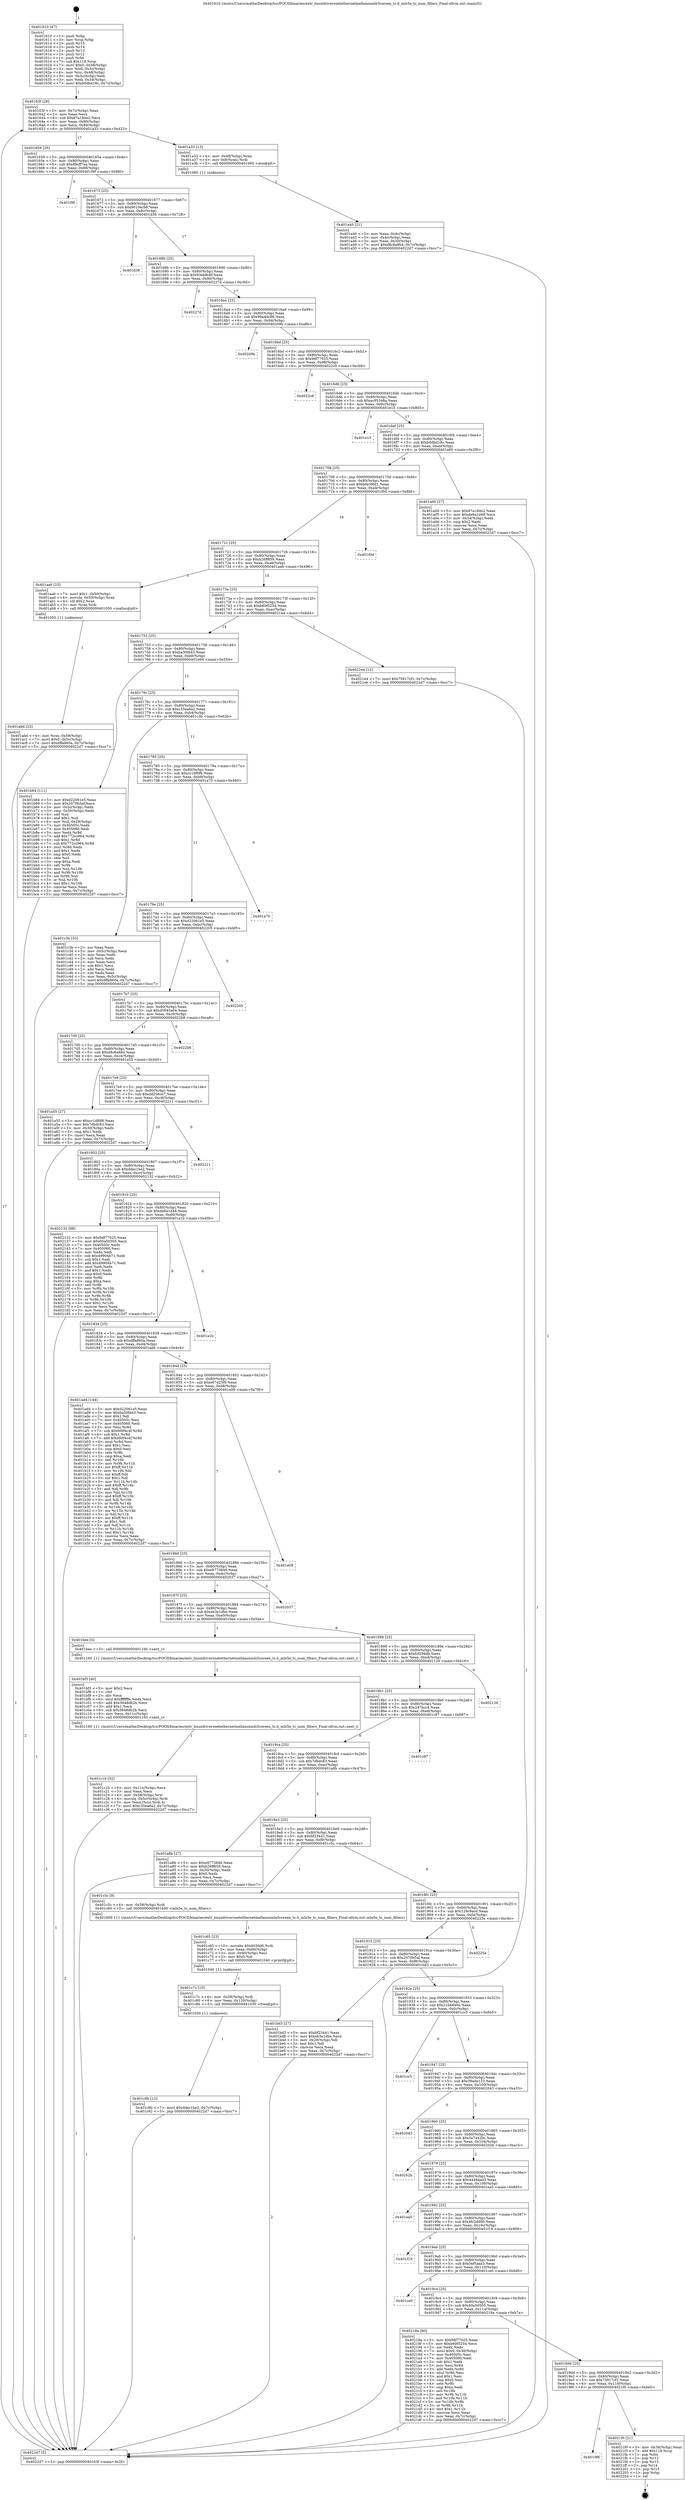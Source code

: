 digraph "0x401610" {
  label = "0x401610 (/mnt/c/Users/mathe/Desktop/tcc/POCII/binaries/extr_linuxdriversnetethernetmellanoxmlx5coreen_tc.h_mlx5e_tc_num_filters_Final-ollvm.out::main(0))"
  labelloc = "t"
  node[shape=record]

  Entry [label="",width=0.3,height=0.3,shape=circle,fillcolor=black,style=filled]
  "0x40163f" [label="{
     0x40163f [26]\l
     | [instrs]\l
     &nbsp;&nbsp;0x40163f \<+3\>: mov -0x7c(%rbp),%eax\l
     &nbsp;&nbsp;0x401642 \<+2\>: mov %eax,%ecx\l
     &nbsp;&nbsp;0x401644 \<+6\>: sub $0x87a184e2,%ecx\l
     &nbsp;&nbsp;0x40164a \<+3\>: mov %eax,-0x80(%rbp)\l
     &nbsp;&nbsp;0x40164d \<+6\>: mov %ecx,-0x84(%rbp)\l
     &nbsp;&nbsp;0x401653 \<+6\>: je 0000000000401a33 \<main+0x423\>\l
  }"]
  "0x401a33" [label="{
     0x401a33 [13]\l
     | [instrs]\l
     &nbsp;&nbsp;0x401a33 \<+4\>: mov -0x48(%rbp),%rax\l
     &nbsp;&nbsp;0x401a37 \<+4\>: mov 0x8(%rax),%rdi\l
     &nbsp;&nbsp;0x401a3b \<+5\>: call 0000000000401060 \<atoi@plt\>\l
     | [calls]\l
     &nbsp;&nbsp;0x401060 \{1\} (unknown)\l
  }"]
  "0x401659" [label="{
     0x401659 [25]\l
     | [instrs]\l
     &nbsp;&nbsp;0x401659 \<+5\>: jmp 000000000040165e \<main+0x4e\>\l
     &nbsp;&nbsp;0x40165e \<+3\>: mov -0x80(%rbp),%eax\l
     &nbsp;&nbsp;0x401661 \<+5\>: sub $0x89cff7ea,%eax\l
     &nbsp;&nbsp;0x401666 \<+6\>: mov %eax,-0x88(%rbp)\l
     &nbsp;&nbsp;0x40166c \<+6\>: je 0000000000401f9f \<main+0x98f\>\l
  }"]
  Exit [label="",width=0.3,height=0.3,shape=circle,fillcolor=black,style=filled,peripheries=2]
  "0x401f9f" [label="{
     0x401f9f\l
  }", style=dashed]
  "0x401672" [label="{
     0x401672 [25]\l
     | [instrs]\l
     &nbsp;&nbsp;0x401672 \<+5\>: jmp 0000000000401677 \<main+0x67\>\l
     &nbsp;&nbsp;0x401677 \<+3\>: mov -0x80(%rbp),%eax\l
     &nbsp;&nbsp;0x40167a \<+5\>: sub $0x9010ecb8,%eax\l
     &nbsp;&nbsp;0x40167f \<+6\>: mov %eax,-0x8c(%rbp)\l
     &nbsp;&nbsp;0x401685 \<+6\>: je 0000000000401d38 \<main+0x728\>\l
  }"]
  "0x4019f6" [label="{
     0x4019f6\l
  }", style=dashed]
  "0x401d38" [label="{
     0x401d38\l
  }", style=dashed]
  "0x40168b" [label="{
     0x40168b [25]\l
     | [instrs]\l
     &nbsp;&nbsp;0x40168b \<+5\>: jmp 0000000000401690 \<main+0x80\>\l
     &nbsp;&nbsp;0x401690 \<+3\>: mov -0x80(%rbp),%eax\l
     &nbsp;&nbsp;0x401693 \<+5\>: sub $0x93eb9c8f,%eax\l
     &nbsp;&nbsp;0x401698 \<+6\>: mov %eax,-0x90(%rbp)\l
     &nbsp;&nbsp;0x40169e \<+6\>: je 000000000040227d \<main+0xc6d\>\l
  }"]
  "0x4021f0" [label="{
     0x4021f0 [21]\l
     | [instrs]\l
     &nbsp;&nbsp;0x4021f0 \<+3\>: mov -0x38(%rbp),%eax\l
     &nbsp;&nbsp;0x4021f3 \<+7\>: add $0x118,%rsp\l
     &nbsp;&nbsp;0x4021fa \<+1\>: pop %rbx\l
     &nbsp;&nbsp;0x4021fb \<+2\>: pop %r12\l
     &nbsp;&nbsp;0x4021fd \<+2\>: pop %r13\l
     &nbsp;&nbsp;0x4021ff \<+2\>: pop %r14\l
     &nbsp;&nbsp;0x402201 \<+2\>: pop %r15\l
     &nbsp;&nbsp;0x402203 \<+1\>: pop %rbp\l
     &nbsp;&nbsp;0x402204 \<+1\>: ret\l
  }"]
  "0x40227d" [label="{
     0x40227d\l
  }", style=dashed]
  "0x4016a4" [label="{
     0x4016a4 [25]\l
     | [instrs]\l
     &nbsp;&nbsp;0x4016a4 \<+5\>: jmp 00000000004016a9 \<main+0x99\>\l
     &nbsp;&nbsp;0x4016a9 \<+3\>: mov -0x80(%rbp),%eax\l
     &nbsp;&nbsp;0x4016ac \<+5\>: sub $0x99a4dc98,%eax\l
     &nbsp;&nbsp;0x4016b1 \<+6\>: mov %eax,-0x94(%rbp)\l
     &nbsp;&nbsp;0x4016b7 \<+6\>: je 000000000040209b \<main+0xa8b\>\l
  }"]
  "0x4019dd" [label="{
     0x4019dd [25]\l
     | [instrs]\l
     &nbsp;&nbsp;0x4019dd \<+5\>: jmp 00000000004019e2 \<main+0x3d2\>\l
     &nbsp;&nbsp;0x4019e2 \<+3\>: mov -0x80(%rbp),%eax\l
     &nbsp;&nbsp;0x4019e5 \<+5\>: sub $0x75917cf1,%eax\l
     &nbsp;&nbsp;0x4019ea \<+6\>: mov %eax,-0x118(%rbp)\l
     &nbsp;&nbsp;0x4019f0 \<+6\>: je 00000000004021f0 \<main+0xbe0\>\l
  }"]
  "0x40209b" [label="{
     0x40209b\l
  }", style=dashed]
  "0x4016bd" [label="{
     0x4016bd [25]\l
     | [instrs]\l
     &nbsp;&nbsp;0x4016bd \<+5\>: jmp 00000000004016c2 \<main+0xb2\>\l
     &nbsp;&nbsp;0x4016c2 \<+3\>: mov -0x80(%rbp),%eax\l
     &nbsp;&nbsp;0x4016c5 \<+5\>: sub $0x9df77025,%eax\l
     &nbsp;&nbsp;0x4016ca \<+6\>: mov %eax,-0x98(%rbp)\l
     &nbsp;&nbsp;0x4016d0 \<+6\>: je 00000000004022c9 \<main+0xcb9\>\l
  }"]
  "0x40218a" [label="{
     0x40218a [90]\l
     | [instrs]\l
     &nbsp;&nbsp;0x40218a \<+5\>: mov $0x9df77025,%eax\l
     &nbsp;&nbsp;0x40218f \<+5\>: mov $0xb60f5254,%ecx\l
     &nbsp;&nbsp;0x402194 \<+2\>: xor %edx,%edx\l
     &nbsp;&nbsp;0x402196 \<+7\>: movl $0x0,-0x38(%rbp)\l
     &nbsp;&nbsp;0x40219d \<+7\>: mov 0x40505c,%esi\l
     &nbsp;&nbsp;0x4021a4 \<+7\>: mov 0x405060,%edi\l
     &nbsp;&nbsp;0x4021ab \<+3\>: sub $0x1,%edx\l
     &nbsp;&nbsp;0x4021ae \<+3\>: mov %esi,%r8d\l
     &nbsp;&nbsp;0x4021b1 \<+3\>: add %edx,%r8d\l
     &nbsp;&nbsp;0x4021b4 \<+4\>: imul %r8d,%esi\l
     &nbsp;&nbsp;0x4021b8 \<+3\>: and $0x1,%esi\l
     &nbsp;&nbsp;0x4021bb \<+3\>: cmp $0x0,%esi\l
     &nbsp;&nbsp;0x4021be \<+4\>: sete %r9b\l
     &nbsp;&nbsp;0x4021c2 \<+3\>: cmp $0xa,%edi\l
     &nbsp;&nbsp;0x4021c5 \<+4\>: setl %r10b\l
     &nbsp;&nbsp;0x4021c9 \<+3\>: mov %r9b,%r11b\l
     &nbsp;&nbsp;0x4021cc \<+3\>: and %r10b,%r11b\l
     &nbsp;&nbsp;0x4021cf \<+3\>: xor %r10b,%r9b\l
     &nbsp;&nbsp;0x4021d2 \<+3\>: or %r9b,%r11b\l
     &nbsp;&nbsp;0x4021d5 \<+4\>: test $0x1,%r11b\l
     &nbsp;&nbsp;0x4021d9 \<+3\>: cmovne %ecx,%eax\l
     &nbsp;&nbsp;0x4021dc \<+3\>: mov %eax,-0x7c(%rbp)\l
     &nbsp;&nbsp;0x4021df \<+5\>: jmp 00000000004022d7 \<main+0xcc7\>\l
  }"]
  "0x4022c9" [label="{
     0x4022c9\l
  }", style=dashed]
  "0x4016d6" [label="{
     0x4016d6 [25]\l
     | [instrs]\l
     &nbsp;&nbsp;0x4016d6 \<+5\>: jmp 00000000004016db \<main+0xcb\>\l
     &nbsp;&nbsp;0x4016db \<+3\>: mov -0x80(%rbp),%eax\l
     &nbsp;&nbsp;0x4016de \<+5\>: sub $0xac95346a,%eax\l
     &nbsp;&nbsp;0x4016e3 \<+6\>: mov %eax,-0x9c(%rbp)\l
     &nbsp;&nbsp;0x4016e9 \<+6\>: je 0000000000401e15 \<main+0x805\>\l
  }"]
  "0x4019c4" [label="{
     0x4019c4 [25]\l
     | [instrs]\l
     &nbsp;&nbsp;0x4019c4 \<+5\>: jmp 00000000004019c9 \<main+0x3b9\>\l
     &nbsp;&nbsp;0x4019c9 \<+3\>: mov -0x80(%rbp),%eax\l
     &nbsp;&nbsp;0x4019cc \<+5\>: sub $0x60a50505,%eax\l
     &nbsp;&nbsp;0x4019d1 \<+6\>: mov %eax,-0x114(%rbp)\l
     &nbsp;&nbsp;0x4019d7 \<+6\>: je 000000000040218a \<main+0xb7a\>\l
  }"]
  "0x401e15" [label="{
     0x401e15\l
  }", style=dashed]
  "0x4016ef" [label="{
     0x4016ef [25]\l
     | [instrs]\l
     &nbsp;&nbsp;0x4016ef \<+5\>: jmp 00000000004016f4 \<main+0xe4\>\l
     &nbsp;&nbsp;0x4016f4 \<+3\>: mov -0x80(%rbp),%eax\l
     &nbsp;&nbsp;0x4016f7 \<+5\>: sub $0xb0dbd18c,%eax\l
     &nbsp;&nbsp;0x4016fc \<+6\>: mov %eax,-0xa0(%rbp)\l
     &nbsp;&nbsp;0x401702 \<+6\>: je 0000000000401a00 \<main+0x3f0\>\l
  }"]
  "0x401ce0" [label="{
     0x401ce0\l
  }", style=dashed]
  "0x401a00" [label="{
     0x401a00 [27]\l
     | [instrs]\l
     &nbsp;&nbsp;0x401a00 \<+5\>: mov $0x87a184e2,%eax\l
     &nbsp;&nbsp;0x401a05 \<+5\>: mov $0xde6a1d48,%ecx\l
     &nbsp;&nbsp;0x401a0a \<+3\>: mov -0x34(%rbp),%edx\l
     &nbsp;&nbsp;0x401a0d \<+3\>: cmp $0x2,%edx\l
     &nbsp;&nbsp;0x401a10 \<+3\>: cmovne %ecx,%eax\l
     &nbsp;&nbsp;0x401a13 \<+3\>: mov %eax,-0x7c(%rbp)\l
     &nbsp;&nbsp;0x401a16 \<+5\>: jmp 00000000004022d7 \<main+0xcc7\>\l
  }"]
  "0x401708" [label="{
     0x401708 [25]\l
     | [instrs]\l
     &nbsp;&nbsp;0x401708 \<+5\>: jmp 000000000040170d \<main+0xfd\>\l
     &nbsp;&nbsp;0x40170d \<+3\>: mov -0x80(%rbp),%eax\l
     &nbsp;&nbsp;0x401710 \<+5\>: sub $0xb0e39fd1,%eax\l
     &nbsp;&nbsp;0x401715 \<+6\>: mov %eax,-0xa4(%rbp)\l
     &nbsp;&nbsp;0x40171b \<+6\>: je 0000000000401f0d \<main+0x8fd\>\l
  }"]
  "0x4022d7" [label="{
     0x4022d7 [5]\l
     | [instrs]\l
     &nbsp;&nbsp;0x4022d7 \<+5\>: jmp 000000000040163f \<main+0x2f\>\l
  }"]
  "0x401610" [label="{
     0x401610 [47]\l
     | [instrs]\l
     &nbsp;&nbsp;0x401610 \<+1\>: push %rbp\l
     &nbsp;&nbsp;0x401611 \<+3\>: mov %rsp,%rbp\l
     &nbsp;&nbsp;0x401614 \<+2\>: push %r15\l
     &nbsp;&nbsp;0x401616 \<+2\>: push %r14\l
     &nbsp;&nbsp;0x401618 \<+2\>: push %r13\l
     &nbsp;&nbsp;0x40161a \<+2\>: push %r12\l
     &nbsp;&nbsp;0x40161c \<+1\>: push %rbx\l
     &nbsp;&nbsp;0x40161d \<+7\>: sub $0x118,%rsp\l
     &nbsp;&nbsp;0x401624 \<+7\>: movl $0x0,-0x38(%rbp)\l
     &nbsp;&nbsp;0x40162b \<+3\>: mov %edi,-0x3c(%rbp)\l
     &nbsp;&nbsp;0x40162e \<+4\>: mov %rsi,-0x48(%rbp)\l
     &nbsp;&nbsp;0x401632 \<+3\>: mov -0x3c(%rbp),%edi\l
     &nbsp;&nbsp;0x401635 \<+3\>: mov %edi,-0x34(%rbp)\l
     &nbsp;&nbsp;0x401638 \<+7\>: movl $0xb0dbd18c,-0x7c(%rbp)\l
  }"]
  "0x401a40" [label="{
     0x401a40 [21]\l
     | [instrs]\l
     &nbsp;&nbsp;0x401a40 \<+3\>: mov %eax,-0x4c(%rbp)\l
     &nbsp;&nbsp;0x401a43 \<+3\>: mov -0x4c(%rbp),%eax\l
     &nbsp;&nbsp;0x401a46 \<+3\>: mov %eax,-0x30(%rbp)\l
     &nbsp;&nbsp;0x401a49 \<+7\>: movl $0xd8c6e8b4,-0x7c(%rbp)\l
     &nbsp;&nbsp;0x401a50 \<+5\>: jmp 00000000004022d7 \<main+0xcc7\>\l
  }"]
  "0x4019ab" [label="{
     0x4019ab [25]\l
     | [instrs]\l
     &nbsp;&nbsp;0x4019ab \<+5\>: jmp 00000000004019b0 \<main+0x3a0\>\l
     &nbsp;&nbsp;0x4019b0 \<+3\>: mov -0x80(%rbp),%eax\l
     &nbsp;&nbsp;0x4019b3 \<+5\>: sub $0x5ef5aaa3,%eax\l
     &nbsp;&nbsp;0x4019b8 \<+6\>: mov %eax,-0x110(%rbp)\l
     &nbsp;&nbsp;0x4019be \<+6\>: je 0000000000401ce0 \<main+0x6d0\>\l
  }"]
  "0x401f0d" [label="{
     0x401f0d\l
  }", style=dashed]
  "0x401721" [label="{
     0x401721 [25]\l
     | [instrs]\l
     &nbsp;&nbsp;0x401721 \<+5\>: jmp 0000000000401726 \<main+0x116\>\l
     &nbsp;&nbsp;0x401726 \<+3\>: mov -0x80(%rbp),%eax\l
     &nbsp;&nbsp;0x401729 \<+5\>: sub $0xb26ff859,%eax\l
     &nbsp;&nbsp;0x40172e \<+6\>: mov %eax,-0xa8(%rbp)\l
     &nbsp;&nbsp;0x401734 \<+6\>: je 0000000000401aa6 \<main+0x496\>\l
  }"]
  "0x401f19" [label="{
     0x401f19\l
  }", style=dashed]
  "0x401aa6" [label="{
     0x401aa6 [23]\l
     | [instrs]\l
     &nbsp;&nbsp;0x401aa6 \<+7\>: movl $0x1,-0x50(%rbp)\l
     &nbsp;&nbsp;0x401aad \<+4\>: movslq -0x50(%rbp),%rax\l
     &nbsp;&nbsp;0x401ab1 \<+4\>: shl $0x2,%rax\l
     &nbsp;&nbsp;0x401ab5 \<+3\>: mov %rax,%rdi\l
     &nbsp;&nbsp;0x401ab8 \<+5\>: call 0000000000401050 \<malloc@plt\>\l
     | [calls]\l
     &nbsp;&nbsp;0x401050 \{1\} (unknown)\l
  }"]
  "0x40173a" [label="{
     0x40173a [25]\l
     | [instrs]\l
     &nbsp;&nbsp;0x40173a \<+5\>: jmp 000000000040173f \<main+0x12f\>\l
     &nbsp;&nbsp;0x40173f \<+3\>: mov -0x80(%rbp),%eax\l
     &nbsp;&nbsp;0x401742 \<+5\>: sub $0xb60f5254,%eax\l
     &nbsp;&nbsp;0x401747 \<+6\>: mov %eax,-0xac(%rbp)\l
     &nbsp;&nbsp;0x40174d \<+6\>: je 00000000004021e4 \<main+0xbd4\>\l
  }"]
  "0x401992" [label="{
     0x401992 [25]\l
     | [instrs]\l
     &nbsp;&nbsp;0x401992 \<+5\>: jmp 0000000000401997 \<main+0x387\>\l
     &nbsp;&nbsp;0x401997 \<+3\>: mov -0x80(%rbp),%eax\l
     &nbsp;&nbsp;0x40199a \<+5\>: sub $0x4fc2dd90,%eax\l
     &nbsp;&nbsp;0x40199f \<+6\>: mov %eax,-0x10c(%rbp)\l
     &nbsp;&nbsp;0x4019a5 \<+6\>: je 0000000000401f19 \<main+0x909\>\l
  }"]
  "0x4021e4" [label="{
     0x4021e4 [12]\l
     | [instrs]\l
     &nbsp;&nbsp;0x4021e4 \<+7\>: movl $0x75917cf1,-0x7c(%rbp)\l
     &nbsp;&nbsp;0x4021eb \<+5\>: jmp 00000000004022d7 \<main+0xcc7\>\l
  }"]
  "0x401753" [label="{
     0x401753 [25]\l
     | [instrs]\l
     &nbsp;&nbsp;0x401753 \<+5\>: jmp 0000000000401758 \<main+0x148\>\l
     &nbsp;&nbsp;0x401758 \<+3\>: mov -0x80(%rbp),%eax\l
     &nbsp;&nbsp;0x40175b \<+5\>: sub $0xba30fd43,%eax\l
     &nbsp;&nbsp;0x401760 \<+6\>: mov %eax,-0xb0(%rbp)\l
     &nbsp;&nbsp;0x401766 \<+6\>: je 0000000000401b64 \<main+0x554\>\l
  }"]
  "0x401ea5" [label="{
     0x401ea5\l
  }", style=dashed]
  "0x401b64" [label="{
     0x401b64 [111]\l
     | [instrs]\l
     &nbsp;&nbsp;0x401b64 \<+5\>: mov $0xd22061e5,%eax\l
     &nbsp;&nbsp;0x401b69 \<+5\>: mov $0x2070b5af,%ecx\l
     &nbsp;&nbsp;0x401b6e \<+3\>: mov -0x5c(%rbp),%edx\l
     &nbsp;&nbsp;0x401b71 \<+3\>: cmp -0x50(%rbp),%edx\l
     &nbsp;&nbsp;0x401b74 \<+4\>: setl %sil\l
     &nbsp;&nbsp;0x401b78 \<+4\>: and $0x1,%sil\l
     &nbsp;&nbsp;0x401b7c \<+4\>: mov %sil,-0x29(%rbp)\l
     &nbsp;&nbsp;0x401b80 \<+7\>: mov 0x40505c,%edx\l
     &nbsp;&nbsp;0x401b87 \<+7\>: mov 0x405060,%edi\l
     &nbsp;&nbsp;0x401b8e \<+3\>: mov %edx,%r8d\l
     &nbsp;&nbsp;0x401b91 \<+7\>: add $0x772cc964,%r8d\l
     &nbsp;&nbsp;0x401b98 \<+4\>: sub $0x1,%r8d\l
     &nbsp;&nbsp;0x401b9c \<+7\>: sub $0x772cc964,%r8d\l
     &nbsp;&nbsp;0x401ba3 \<+4\>: imul %r8d,%edx\l
     &nbsp;&nbsp;0x401ba7 \<+3\>: and $0x1,%edx\l
     &nbsp;&nbsp;0x401baa \<+3\>: cmp $0x0,%edx\l
     &nbsp;&nbsp;0x401bad \<+4\>: sete %sil\l
     &nbsp;&nbsp;0x401bb1 \<+3\>: cmp $0xa,%edi\l
     &nbsp;&nbsp;0x401bb4 \<+4\>: setl %r9b\l
     &nbsp;&nbsp;0x401bb8 \<+3\>: mov %sil,%r10b\l
     &nbsp;&nbsp;0x401bbb \<+3\>: and %r9b,%r10b\l
     &nbsp;&nbsp;0x401bbe \<+3\>: xor %r9b,%sil\l
     &nbsp;&nbsp;0x401bc1 \<+3\>: or %sil,%r10b\l
     &nbsp;&nbsp;0x401bc4 \<+4\>: test $0x1,%r10b\l
     &nbsp;&nbsp;0x401bc8 \<+3\>: cmovne %ecx,%eax\l
     &nbsp;&nbsp;0x401bcb \<+3\>: mov %eax,-0x7c(%rbp)\l
     &nbsp;&nbsp;0x401bce \<+5\>: jmp 00000000004022d7 \<main+0xcc7\>\l
  }"]
  "0x40176c" [label="{
     0x40176c [25]\l
     | [instrs]\l
     &nbsp;&nbsp;0x40176c \<+5\>: jmp 0000000000401771 \<main+0x161\>\l
     &nbsp;&nbsp;0x401771 \<+3\>: mov -0x80(%rbp),%eax\l
     &nbsp;&nbsp;0x401774 \<+5\>: sub $0xc35ea6a2,%eax\l
     &nbsp;&nbsp;0x401779 \<+6\>: mov %eax,-0xb4(%rbp)\l
     &nbsp;&nbsp;0x40177f \<+6\>: je 0000000000401c3b \<main+0x62b\>\l
  }"]
  "0x401979" [label="{
     0x401979 [25]\l
     | [instrs]\l
     &nbsp;&nbsp;0x401979 \<+5\>: jmp 000000000040197e \<main+0x36e\>\l
     &nbsp;&nbsp;0x40197e \<+3\>: mov -0x80(%rbp),%eax\l
     &nbsp;&nbsp;0x401981 \<+5\>: sub $0x44494ed3,%eax\l
     &nbsp;&nbsp;0x401986 \<+6\>: mov %eax,-0x108(%rbp)\l
     &nbsp;&nbsp;0x40198c \<+6\>: je 0000000000401ea5 \<main+0x895\>\l
  }"]
  "0x401c3b" [label="{
     0x401c3b [33]\l
     | [instrs]\l
     &nbsp;&nbsp;0x401c3b \<+2\>: xor %eax,%eax\l
     &nbsp;&nbsp;0x401c3d \<+3\>: mov -0x5c(%rbp),%ecx\l
     &nbsp;&nbsp;0x401c40 \<+2\>: mov %eax,%edx\l
     &nbsp;&nbsp;0x401c42 \<+2\>: sub %ecx,%edx\l
     &nbsp;&nbsp;0x401c44 \<+2\>: mov %eax,%ecx\l
     &nbsp;&nbsp;0x401c46 \<+3\>: sub $0x1,%ecx\l
     &nbsp;&nbsp;0x401c49 \<+2\>: add %ecx,%edx\l
     &nbsp;&nbsp;0x401c4b \<+2\>: sub %edx,%eax\l
     &nbsp;&nbsp;0x401c4d \<+3\>: mov %eax,-0x5c(%rbp)\l
     &nbsp;&nbsp;0x401c50 \<+7\>: movl $0xdffa860a,-0x7c(%rbp)\l
     &nbsp;&nbsp;0x401c57 \<+5\>: jmp 00000000004022d7 \<main+0xcc7\>\l
  }"]
  "0x401785" [label="{
     0x401785 [25]\l
     | [instrs]\l
     &nbsp;&nbsp;0x401785 \<+5\>: jmp 000000000040178a \<main+0x17a\>\l
     &nbsp;&nbsp;0x40178a \<+3\>: mov -0x80(%rbp),%eax\l
     &nbsp;&nbsp;0x40178d \<+5\>: sub $0xcc1df0f6,%eax\l
     &nbsp;&nbsp;0x401792 \<+6\>: mov %eax,-0xb8(%rbp)\l
     &nbsp;&nbsp;0x401798 \<+6\>: je 0000000000401a70 \<main+0x460\>\l
  }"]
  "0x40202b" [label="{
     0x40202b\l
  }", style=dashed]
  "0x401a70" [label="{
     0x401a70\l
  }", style=dashed]
  "0x40179e" [label="{
     0x40179e [25]\l
     | [instrs]\l
     &nbsp;&nbsp;0x40179e \<+5\>: jmp 00000000004017a3 \<main+0x193\>\l
     &nbsp;&nbsp;0x4017a3 \<+3\>: mov -0x80(%rbp),%eax\l
     &nbsp;&nbsp;0x4017a6 \<+5\>: sub $0xd22061e5,%eax\l
     &nbsp;&nbsp;0x4017ab \<+6\>: mov %eax,-0xbc(%rbp)\l
     &nbsp;&nbsp;0x4017b1 \<+6\>: je 0000000000402205 \<main+0xbf5\>\l
  }"]
  "0x401960" [label="{
     0x401960 [25]\l
     | [instrs]\l
     &nbsp;&nbsp;0x401960 \<+5\>: jmp 0000000000401965 \<main+0x355\>\l
     &nbsp;&nbsp;0x401965 \<+3\>: mov -0x80(%rbp),%eax\l
     &nbsp;&nbsp;0x401968 \<+5\>: sub $0x3a7442bc,%eax\l
     &nbsp;&nbsp;0x40196d \<+6\>: mov %eax,-0x104(%rbp)\l
     &nbsp;&nbsp;0x401973 \<+6\>: je 000000000040202b \<main+0xa1b\>\l
  }"]
  "0x402205" [label="{
     0x402205\l
  }", style=dashed]
  "0x4017b7" [label="{
     0x4017b7 [25]\l
     | [instrs]\l
     &nbsp;&nbsp;0x4017b7 \<+5\>: jmp 00000000004017bc \<main+0x1ac\>\l
     &nbsp;&nbsp;0x4017bc \<+3\>: mov -0x80(%rbp),%eax\l
     &nbsp;&nbsp;0x4017bf \<+5\>: sub $0xd5945a04,%eax\l
     &nbsp;&nbsp;0x4017c4 \<+6\>: mov %eax,-0xc0(%rbp)\l
     &nbsp;&nbsp;0x4017ca \<+6\>: je 00000000004022b8 \<main+0xca8\>\l
  }"]
  "0x402043" [label="{
     0x402043\l
  }", style=dashed]
  "0x4022b8" [label="{
     0x4022b8\l
  }", style=dashed]
  "0x4017d0" [label="{
     0x4017d0 [25]\l
     | [instrs]\l
     &nbsp;&nbsp;0x4017d0 \<+5\>: jmp 00000000004017d5 \<main+0x1c5\>\l
     &nbsp;&nbsp;0x4017d5 \<+3\>: mov -0x80(%rbp),%eax\l
     &nbsp;&nbsp;0x4017d8 \<+5\>: sub $0xd8c6e8b4,%eax\l
     &nbsp;&nbsp;0x4017dd \<+6\>: mov %eax,-0xc4(%rbp)\l
     &nbsp;&nbsp;0x4017e3 \<+6\>: je 0000000000401a55 \<main+0x445\>\l
  }"]
  "0x401947" [label="{
     0x401947 [25]\l
     | [instrs]\l
     &nbsp;&nbsp;0x401947 \<+5\>: jmp 000000000040194c \<main+0x33c\>\l
     &nbsp;&nbsp;0x40194c \<+3\>: mov -0x80(%rbp),%eax\l
     &nbsp;&nbsp;0x40194f \<+5\>: sub $0x39ade123,%eax\l
     &nbsp;&nbsp;0x401954 \<+6\>: mov %eax,-0x100(%rbp)\l
     &nbsp;&nbsp;0x40195a \<+6\>: je 0000000000402043 \<main+0xa33\>\l
  }"]
  "0x401a55" [label="{
     0x401a55 [27]\l
     | [instrs]\l
     &nbsp;&nbsp;0x401a55 \<+5\>: mov $0xcc1df0f6,%eax\l
     &nbsp;&nbsp;0x401a5a \<+5\>: mov $0x7dbdc83,%ecx\l
     &nbsp;&nbsp;0x401a5f \<+3\>: mov -0x30(%rbp),%edx\l
     &nbsp;&nbsp;0x401a62 \<+3\>: cmp $0x1,%edx\l
     &nbsp;&nbsp;0x401a65 \<+3\>: cmovl %ecx,%eax\l
     &nbsp;&nbsp;0x401a68 \<+3\>: mov %eax,-0x7c(%rbp)\l
     &nbsp;&nbsp;0x401a6b \<+5\>: jmp 00000000004022d7 \<main+0xcc7\>\l
  }"]
  "0x4017e9" [label="{
     0x4017e9 [25]\l
     | [instrs]\l
     &nbsp;&nbsp;0x4017e9 \<+5\>: jmp 00000000004017ee \<main+0x1de\>\l
     &nbsp;&nbsp;0x4017ee \<+3\>: mov -0x80(%rbp),%eax\l
     &nbsp;&nbsp;0x4017f1 \<+5\>: sub $0xdd256ce7,%eax\l
     &nbsp;&nbsp;0x4017f6 \<+6\>: mov %eax,-0xc8(%rbp)\l
     &nbsp;&nbsp;0x4017fc \<+6\>: je 0000000000402211 \<main+0xc01\>\l
  }"]
  "0x401cc5" [label="{
     0x401cc5\l
  }", style=dashed]
  "0x402211" [label="{
     0x402211\l
  }", style=dashed]
  "0x401802" [label="{
     0x401802 [25]\l
     | [instrs]\l
     &nbsp;&nbsp;0x401802 \<+5\>: jmp 0000000000401807 \<main+0x1f7\>\l
     &nbsp;&nbsp;0x401807 \<+3\>: mov -0x80(%rbp),%eax\l
     &nbsp;&nbsp;0x40180a \<+5\>: sub $0xddec1be2,%eax\l
     &nbsp;&nbsp;0x40180f \<+6\>: mov %eax,-0xcc(%rbp)\l
     &nbsp;&nbsp;0x401815 \<+6\>: je 0000000000402132 \<main+0xb22\>\l
  }"]
  "0x401c8b" [label="{
     0x401c8b [12]\l
     | [instrs]\l
     &nbsp;&nbsp;0x401c8b \<+7\>: movl $0xddec1be2,-0x7c(%rbp)\l
     &nbsp;&nbsp;0x401c92 \<+5\>: jmp 00000000004022d7 \<main+0xcc7\>\l
  }"]
  "0x402132" [label="{
     0x402132 [88]\l
     | [instrs]\l
     &nbsp;&nbsp;0x402132 \<+5\>: mov $0x9df77025,%eax\l
     &nbsp;&nbsp;0x402137 \<+5\>: mov $0x60a50505,%ecx\l
     &nbsp;&nbsp;0x40213c \<+7\>: mov 0x40505c,%edx\l
     &nbsp;&nbsp;0x402143 \<+7\>: mov 0x405060,%esi\l
     &nbsp;&nbsp;0x40214a \<+2\>: mov %edx,%edi\l
     &nbsp;&nbsp;0x40214c \<+6\>: sub $0x49904b71,%edi\l
     &nbsp;&nbsp;0x402152 \<+3\>: sub $0x1,%edi\l
     &nbsp;&nbsp;0x402155 \<+6\>: add $0x49904b71,%edi\l
     &nbsp;&nbsp;0x40215b \<+3\>: imul %edi,%edx\l
     &nbsp;&nbsp;0x40215e \<+3\>: and $0x1,%edx\l
     &nbsp;&nbsp;0x402161 \<+3\>: cmp $0x0,%edx\l
     &nbsp;&nbsp;0x402164 \<+4\>: sete %r8b\l
     &nbsp;&nbsp;0x402168 \<+3\>: cmp $0xa,%esi\l
     &nbsp;&nbsp;0x40216b \<+4\>: setl %r9b\l
     &nbsp;&nbsp;0x40216f \<+3\>: mov %r8b,%r10b\l
     &nbsp;&nbsp;0x402172 \<+3\>: and %r9b,%r10b\l
     &nbsp;&nbsp;0x402175 \<+3\>: xor %r9b,%r8b\l
     &nbsp;&nbsp;0x402178 \<+3\>: or %r8b,%r10b\l
     &nbsp;&nbsp;0x40217b \<+4\>: test $0x1,%r10b\l
     &nbsp;&nbsp;0x40217f \<+3\>: cmovne %ecx,%eax\l
     &nbsp;&nbsp;0x402182 \<+3\>: mov %eax,-0x7c(%rbp)\l
     &nbsp;&nbsp;0x402185 \<+5\>: jmp 00000000004022d7 \<main+0xcc7\>\l
  }"]
  "0x40181b" [label="{
     0x40181b [25]\l
     | [instrs]\l
     &nbsp;&nbsp;0x40181b \<+5\>: jmp 0000000000401820 \<main+0x210\>\l
     &nbsp;&nbsp;0x401820 \<+3\>: mov -0x80(%rbp),%eax\l
     &nbsp;&nbsp;0x401823 \<+5\>: sub $0xde6a1d48,%eax\l
     &nbsp;&nbsp;0x401828 \<+6\>: mov %eax,-0xd0(%rbp)\l
     &nbsp;&nbsp;0x40182e \<+6\>: je 0000000000401a1b \<main+0x40b\>\l
  }"]
  "0x401c7c" [label="{
     0x401c7c [15]\l
     | [instrs]\l
     &nbsp;&nbsp;0x401c7c \<+4\>: mov -0x58(%rbp),%rdi\l
     &nbsp;&nbsp;0x401c80 \<+6\>: mov %eax,-0x120(%rbp)\l
     &nbsp;&nbsp;0x401c86 \<+5\>: call 0000000000401030 \<free@plt\>\l
     | [calls]\l
     &nbsp;&nbsp;0x401030 \{1\} (unknown)\l
  }"]
  "0x401a1b" [label="{
     0x401a1b\l
  }", style=dashed]
  "0x401834" [label="{
     0x401834 [25]\l
     | [instrs]\l
     &nbsp;&nbsp;0x401834 \<+5\>: jmp 0000000000401839 \<main+0x229\>\l
     &nbsp;&nbsp;0x401839 \<+3\>: mov -0x80(%rbp),%eax\l
     &nbsp;&nbsp;0x40183c \<+5\>: sub $0xdffa860a,%eax\l
     &nbsp;&nbsp;0x401841 \<+6\>: mov %eax,-0xd4(%rbp)\l
     &nbsp;&nbsp;0x401847 \<+6\>: je 0000000000401ad4 \<main+0x4c4\>\l
  }"]
  "0x401c65" [label="{
     0x401c65 [23]\l
     | [instrs]\l
     &nbsp;&nbsp;0x401c65 \<+10\>: movabs $0x4030d6,%rdi\l
     &nbsp;&nbsp;0x401c6f \<+3\>: mov %eax,-0x60(%rbp)\l
     &nbsp;&nbsp;0x401c72 \<+3\>: mov -0x60(%rbp),%esi\l
     &nbsp;&nbsp;0x401c75 \<+2\>: mov $0x0,%al\l
     &nbsp;&nbsp;0x401c77 \<+5\>: call 0000000000401040 \<printf@plt\>\l
     | [calls]\l
     &nbsp;&nbsp;0x401040 \{1\} (unknown)\l
  }"]
  "0x401ad4" [label="{
     0x401ad4 [144]\l
     | [instrs]\l
     &nbsp;&nbsp;0x401ad4 \<+5\>: mov $0xd22061e5,%eax\l
     &nbsp;&nbsp;0x401ad9 \<+5\>: mov $0xba30fd43,%ecx\l
     &nbsp;&nbsp;0x401ade \<+2\>: mov $0x1,%dl\l
     &nbsp;&nbsp;0x401ae0 \<+7\>: mov 0x40505c,%esi\l
     &nbsp;&nbsp;0x401ae7 \<+7\>: mov 0x405060,%edi\l
     &nbsp;&nbsp;0x401aee \<+3\>: mov %esi,%r8d\l
     &nbsp;&nbsp;0x401af1 \<+7\>: sub $0xfd0f4c4f,%r8d\l
     &nbsp;&nbsp;0x401af8 \<+4\>: sub $0x1,%r8d\l
     &nbsp;&nbsp;0x401afc \<+7\>: add $0xfd0f4c4f,%r8d\l
     &nbsp;&nbsp;0x401b03 \<+4\>: imul %r8d,%esi\l
     &nbsp;&nbsp;0x401b07 \<+3\>: and $0x1,%esi\l
     &nbsp;&nbsp;0x401b0a \<+3\>: cmp $0x0,%esi\l
     &nbsp;&nbsp;0x401b0d \<+4\>: sete %r9b\l
     &nbsp;&nbsp;0x401b11 \<+3\>: cmp $0xa,%edi\l
     &nbsp;&nbsp;0x401b14 \<+4\>: setl %r10b\l
     &nbsp;&nbsp;0x401b18 \<+3\>: mov %r9b,%r11b\l
     &nbsp;&nbsp;0x401b1b \<+4\>: xor $0xff,%r11b\l
     &nbsp;&nbsp;0x401b1f \<+3\>: mov %r10b,%bl\l
     &nbsp;&nbsp;0x401b22 \<+3\>: xor $0xff,%bl\l
     &nbsp;&nbsp;0x401b25 \<+3\>: xor $0x1,%dl\l
     &nbsp;&nbsp;0x401b28 \<+3\>: mov %r11b,%r14b\l
     &nbsp;&nbsp;0x401b2b \<+4\>: and $0xff,%r14b\l
     &nbsp;&nbsp;0x401b2f \<+3\>: and %dl,%r9b\l
     &nbsp;&nbsp;0x401b32 \<+3\>: mov %bl,%r15b\l
     &nbsp;&nbsp;0x401b35 \<+4\>: and $0xff,%r15b\l
     &nbsp;&nbsp;0x401b39 \<+3\>: and %dl,%r10b\l
     &nbsp;&nbsp;0x401b3c \<+3\>: or %r9b,%r14b\l
     &nbsp;&nbsp;0x401b3f \<+3\>: or %r10b,%r15b\l
     &nbsp;&nbsp;0x401b42 \<+3\>: xor %r15b,%r14b\l
     &nbsp;&nbsp;0x401b45 \<+3\>: or %bl,%r11b\l
     &nbsp;&nbsp;0x401b48 \<+4\>: xor $0xff,%r11b\l
     &nbsp;&nbsp;0x401b4c \<+3\>: or $0x1,%dl\l
     &nbsp;&nbsp;0x401b4f \<+3\>: and %dl,%r11b\l
     &nbsp;&nbsp;0x401b52 \<+3\>: or %r11b,%r14b\l
     &nbsp;&nbsp;0x401b55 \<+4\>: test $0x1,%r14b\l
     &nbsp;&nbsp;0x401b59 \<+3\>: cmovne %ecx,%eax\l
     &nbsp;&nbsp;0x401b5c \<+3\>: mov %eax,-0x7c(%rbp)\l
     &nbsp;&nbsp;0x401b5f \<+5\>: jmp 00000000004022d7 \<main+0xcc7\>\l
  }"]
  "0x40184d" [label="{
     0x40184d [25]\l
     | [instrs]\l
     &nbsp;&nbsp;0x40184d \<+5\>: jmp 0000000000401852 \<main+0x242\>\l
     &nbsp;&nbsp;0x401852 \<+3\>: mov -0x80(%rbp),%eax\l
     &nbsp;&nbsp;0x401855 \<+5\>: sub $0xe07d25f9,%eax\l
     &nbsp;&nbsp;0x40185a \<+6\>: mov %eax,-0xd8(%rbp)\l
     &nbsp;&nbsp;0x401860 \<+6\>: je 0000000000401e09 \<main+0x7f9\>\l
  }"]
  "0x401c1b" [label="{
     0x401c1b [32]\l
     | [instrs]\l
     &nbsp;&nbsp;0x401c1b \<+6\>: mov -0x11c(%rbp),%ecx\l
     &nbsp;&nbsp;0x401c21 \<+3\>: imul %eax,%ecx\l
     &nbsp;&nbsp;0x401c24 \<+4\>: mov -0x58(%rbp),%rsi\l
     &nbsp;&nbsp;0x401c28 \<+4\>: movslq -0x5c(%rbp),%rdi\l
     &nbsp;&nbsp;0x401c2c \<+3\>: mov %ecx,(%rsi,%rdi,4)\l
     &nbsp;&nbsp;0x401c2f \<+7\>: movl $0xc35ea6a2,-0x7c(%rbp)\l
     &nbsp;&nbsp;0x401c36 \<+5\>: jmp 00000000004022d7 \<main+0xcc7\>\l
  }"]
  "0x401e09" [label="{
     0x401e09\l
  }", style=dashed]
  "0x401866" [label="{
     0x401866 [25]\l
     | [instrs]\l
     &nbsp;&nbsp;0x401866 \<+5\>: jmp 000000000040186b \<main+0x25b\>\l
     &nbsp;&nbsp;0x40186b \<+3\>: mov -0x80(%rbp),%eax\l
     &nbsp;&nbsp;0x40186e \<+5\>: sub $0xe9773846,%eax\l
     &nbsp;&nbsp;0x401873 \<+6\>: mov %eax,-0xdc(%rbp)\l
     &nbsp;&nbsp;0x401879 \<+6\>: je 0000000000402037 \<main+0xa27\>\l
  }"]
  "0x401bf3" [label="{
     0x401bf3 [40]\l
     | [instrs]\l
     &nbsp;&nbsp;0x401bf3 \<+5\>: mov $0x2,%ecx\l
     &nbsp;&nbsp;0x401bf8 \<+1\>: cltd\l
     &nbsp;&nbsp;0x401bf9 \<+2\>: idiv %ecx\l
     &nbsp;&nbsp;0x401bfb \<+6\>: imul $0xfffffffe,%edx,%ecx\l
     &nbsp;&nbsp;0x401c01 \<+6\>: add $0x3648db2b,%ecx\l
     &nbsp;&nbsp;0x401c07 \<+3\>: add $0x1,%ecx\l
     &nbsp;&nbsp;0x401c0a \<+6\>: sub $0x3648db2b,%ecx\l
     &nbsp;&nbsp;0x401c10 \<+6\>: mov %ecx,-0x11c(%rbp)\l
     &nbsp;&nbsp;0x401c16 \<+5\>: call 0000000000401160 \<next_i\>\l
     | [calls]\l
     &nbsp;&nbsp;0x401160 \{1\} (/mnt/c/Users/mathe/Desktop/tcc/POCII/binaries/extr_linuxdriversnetethernetmellanoxmlx5coreen_tc.h_mlx5e_tc_num_filters_Final-ollvm.out::next_i)\l
  }"]
  "0x402037" [label="{
     0x402037\l
  }", style=dashed]
  "0x40187f" [label="{
     0x40187f [25]\l
     | [instrs]\l
     &nbsp;&nbsp;0x40187f \<+5\>: jmp 0000000000401884 \<main+0x274\>\l
     &nbsp;&nbsp;0x401884 \<+3\>: mov -0x80(%rbp),%eax\l
     &nbsp;&nbsp;0x401887 \<+5\>: sub $0xeb3e1dbe,%eax\l
     &nbsp;&nbsp;0x40188c \<+6\>: mov %eax,-0xe0(%rbp)\l
     &nbsp;&nbsp;0x401892 \<+6\>: je 0000000000401bee \<main+0x5de\>\l
  }"]
  "0x40192e" [label="{
     0x40192e [25]\l
     | [instrs]\l
     &nbsp;&nbsp;0x40192e \<+5\>: jmp 0000000000401933 \<main+0x323\>\l
     &nbsp;&nbsp;0x401933 \<+3\>: mov -0x80(%rbp),%eax\l
     &nbsp;&nbsp;0x401936 \<+5\>: sub $0x21b4846e,%eax\l
     &nbsp;&nbsp;0x40193b \<+6\>: mov %eax,-0xfc(%rbp)\l
     &nbsp;&nbsp;0x401941 \<+6\>: je 0000000000401cc5 \<main+0x6b5\>\l
  }"]
  "0x401bee" [label="{
     0x401bee [5]\l
     | [instrs]\l
     &nbsp;&nbsp;0x401bee \<+5\>: call 0000000000401160 \<next_i\>\l
     | [calls]\l
     &nbsp;&nbsp;0x401160 \{1\} (/mnt/c/Users/mathe/Desktop/tcc/POCII/binaries/extr_linuxdriversnetethernetmellanoxmlx5coreen_tc.h_mlx5e_tc_num_filters_Final-ollvm.out::next_i)\l
  }"]
  "0x401898" [label="{
     0x401898 [25]\l
     | [instrs]\l
     &nbsp;&nbsp;0x401898 \<+5\>: jmp 000000000040189d \<main+0x28d\>\l
     &nbsp;&nbsp;0x40189d \<+3\>: mov -0x80(%rbp),%eax\l
     &nbsp;&nbsp;0x4018a0 \<+5\>: sub $0xfcf294db,%eax\l
     &nbsp;&nbsp;0x4018a5 \<+6\>: mov %eax,-0xe4(%rbp)\l
     &nbsp;&nbsp;0x4018ab \<+6\>: je 0000000000402126 \<main+0xb16\>\l
  }"]
  "0x401bd3" [label="{
     0x401bd3 [27]\l
     | [instrs]\l
     &nbsp;&nbsp;0x401bd3 \<+5\>: mov $0xbf23441,%eax\l
     &nbsp;&nbsp;0x401bd8 \<+5\>: mov $0xeb3e1dbe,%ecx\l
     &nbsp;&nbsp;0x401bdd \<+3\>: mov -0x29(%rbp),%dl\l
     &nbsp;&nbsp;0x401be0 \<+3\>: test $0x1,%dl\l
     &nbsp;&nbsp;0x401be3 \<+3\>: cmovne %ecx,%eax\l
     &nbsp;&nbsp;0x401be6 \<+3\>: mov %eax,-0x7c(%rbp)\l
     &nbsp;&nbsp;0x401be9 \<+5\>: jmp 00000000004022d7 \<main+0xcc7\>\l
  }"]
  "0x402126" [label="{
     0x402126\l
  }", style=dashed]
  "0x4018b1" [label="{
     0x4018b1 [25]\l
     | [instrs]\l
     &nbsp;&nbsp;0x4018b1 \<+5\>: jmp 00000000004018b6 \<main+0x2a6\>\l
     &nbsp;&nbsp;0x4018b6 \<+3\>: mov -0x80(%rbp),%eax\l
     &nbsp;&nbsp;0x4018b9 \<+5\>: sub $0x247bcc4,%eax\l
     &nbsp;&nbsp;0x4018be \<+6\>: mov %eax,-0xe8(%rbp)\l
     &nbsp;&nbsp;0x4018c4 \<+6\>: je 0000000000401c97 \<main+0x687\>\l
  }"]
  "0x401915" [label="{
     0x401915 [25]\l
     | [instrs]\l
     &nbsp;&nbsp;0x401915 \<+5\>: jmp 000000000040191a \<main+0x30a\>\l
     &nbsp;&nbsp;0x40191a \<+3\>: mov -0x80(%rbp),%eax\l
     &nbsp;&nbsp;0x40191d \<+5\>: sub $0x2070b5af,%eax\l
     &nbsp;&nbsp;0x401922 \<+6\>: mov %eax,-0xf8(%rbp)\l
     &nbsp;&nbsp;0x401928 \<+6\>: je 0000000000401bd3 \<main+0x5c3\>\l
  }"]
  "0x401c97" [label="{
     0x401c97\l
  }", style=dashed]
  "0x4018ca" [label="{
     0x4018ca [25]\l
     | [instrs]\l
     &nbsp;&nbsp;0x4018ca \<+5\>: jmp 00000000004018cf \<main+0x2bf\>\l
     &nbsp;&nbsp;0x4018cf \<+3\>: mov -0x80(%rbp),%eax\l
     &nbsp;&nbsp;0x4018d2 \<+5\>: sub $0x7dbdc83,%eax\l
     &nbsp;&nbsp;0x4018d7 \<+6\>: mov %eax,-0xec(%rbp)\l
     &nbsp;&nbsp;0x4018dd \<+6\>: je 0000000000401a8b \<main+0x47b\>\l
  }"]
  "0x40225e" [label="{
     0x40225e\l
  }", style=dashed]
  "0x401a8b" [label="{
     0x401a8b [27]\l
     | [instrs]\l
     &nbsp;&nbsp;0x401a8b \<+5\>: mov $0xe9773846,%eax\l
     &nbsp;&nbsp;0x401a90 \<+5\>: mov $0xb26ff859,%ecx\l
     &nbsp;&nbsp;0x401a95 \<+3\>: mov -0x30(%rbp),%edx\l
     &nbsp;&nbsp;0x401a98 \<+3\>: cmp $0x0,%edx\l
     &nbsp;&nbsp;0x401a9b \<+3\>: cmove %ecx,%eax\l
     &nbsp;&nbsp;0x401a9e \<+3\>: mov %eax,-0x7c(%rbp)\l
     &nbsp;&nbsp;0x401aa1 \<+5\>: jmp 00000000004022d7 \<main+0xcc7\>\l
  }"]
  "0x4018e3" [label="{
     0x4018e3 [25]\l
     | [instrs]\l
     &nbsp;&nbsp;0x4018e3 \<+5\>: jmp 00000000004018e8 \<main+0x2d8\>\l
     &nbsp;&nbsp;0x4018e8 \<+3\>: mov -0x80(%rbp),%eax\l
     &nbsp;&nbsp;0x4018eb \<+5\>: sub $0xbf23441,%eax\l
     &nbsp;&nbsp;0x4018f0 \<+6\>: mov %eax,-0xf0(%rbp)\l
     &nbsp;&nbsp;0x4018f6 \<+6\>: je 0000000000401c5c \<main+0x64c\>\l
  }"]
  "0x401abd" [label="{
     0x401abd [23]\l
     | [instrs]\l
     &nbsp;&nbsp;0x401abd \<+4\>: mov %rax,-0x58(%rbp)\l
     &nbsp;&nbsp;0x401ac1 \<+7\>: movl $0x0,-0x5c(%rbp)\l
     &nbsp;&nbsp;0x401ac8 \<+7\>: movl $0xdffa860a,-0x7c(%rbp)\l
     &nbsp;&nbsp;0x401acf \<+5\>: jmp 00000000004022d7 \<main+0xcc7\>\l
  }"]
  "0x4018fc" [label="{
     0x4018fc [25]\l
     | [instrs]\l
     &nbsp;&nbsp;0x4018fc \<+5\>: jmp 0000000000401901 \<main+0x2f1\>\l
     &nbsp;&nbsp;0x401901 \<+3\>: mov -0x80(%rbp),%eax\l
     &nbsp;&nbsp;0x401904 \<+5\>: sub $0x129c9acd,%eax\l
     &nbsp;&nbsp;0x401909 \<+6\>: mov %eax,-0xf4(%rbp)\l
     &nbsp;&nbsp;0x40190f \<+6\>: je 000000000040225e \<main+0xc4e\>\l
  }"]
  "0x401c5c" [label="{
     0x401c5c [9]\l
     | [instrs]\l
     &nbsp;&nbsp;0x401c5c \<+4\>: mov -0x58(%rbp),%rdi\l
     &nbsp;&nbsp;0x401c60 \<+5\>: call 0000000000401600 \<mlx5e_tc_num_filters\>\l
     | [calls]\l
     &nbsp;&nbsp;0x401600 \{1\} (/mnt/c/Users/mathe/Desktop/tcc/POCII/binaries/extr_linuxdriversnetethernetmellanoxmlx5coreen_tc.h_mlx5e_tc_num_filters_Final-ollvm.out::mlx5e_tc_num_filters)\l
  }"]
  Entry -> "0x401610" [label=" 1"]
  "0x40163f" -> "0x401a33" [label=" 1"]
  "0x40163f" -> "0x401659" [label=" 17"]
  "0x4021f0" -> Exit [label=" 1"]
  "0x401659" -> "0x401f9f" [label=" 0"]
  "0x401659" -> "0x401672" [label=" 17"]
  "0x4019dd" -> "0x4019f6" [label=" 0"]
  "0x401672" -> "0x401d38" [label=" 0"]
  "0x401672" -> "0x40168b" [label=" 17"]
  "0x4019dd" -> "0x4021f0" [label=" 1"]
  "0x40168b" -> "0x40227d" [label=" 0"]
  "0x40168b" -> "0x4016a4" [label=" 17"]
  "0x4021e4" -> "0x4022d7" [label=" 1"]
  "0x4016a4" -> "0x40209b" [label=" 0"]
  "0x4016a4" -> "0x4016bd" [label=" 17"]
  "0x40218a" -> "0x4022d7" [label=" 1"]
  "0x4016bd" -> "0x4022c9" [label=" 0"]
  "0x4016bd" -> "0x4016d6" [label=" 17"]
  "0x4019c4" -> "0x4019dd" [label=" 1"]
  "0x4016d6" -> "0x401e15" [label=" 0"]
  "0x4016d6" -> "0x4016ef" [label=" 17"]
  "0x4019c4" -> "0x40218a" [label=" 1"]
  "0x4016ef" -> "0x401a00" [label=" 1"]
  "0x4016ef" -> "0x401708" [label=" 16"]
  "0x401a00" -> "0x4022d7" [label=" 1"]
  "0x401610" -> "0x40163f" [label=" 1"]
  "0x4022d7" -> "0x40163f" [label=" 17"]
  "0x401a33" -> "0x401a40" [label=" 1"]
  "0x401a40" -> "0x4022d7" [label=" 1"]
  "0x4019ab" -> "0x4019c4" [label=" 2"]
  "0x401708" -> "0x401f0d" [label=" 0"]
  "0x401708" -> "0x401721" [label=" 16"]
  "0x4019ab" -> "0x401ce0" [label=" 0"]
  "0x401721" -> "0x401aa6" [label=" 1"]
  "0x401721" -> "0x40173a" [label=" 15"]
  "0x401992" -> "0x4019ab" [label=" 2"]
  "0x40173a" -> "0x4021e4" [label=" 1"]
  "0x40173a" -> "0x401753" [label=" 14"]
  "0x401992" -> "0x401f19" [label=" 0"]
  "0x401753" -> "0x401b64" [label=" 2"]
  "0x401753" -> "0x40176c" [label=" 12"]
  "0x401979" -> "0x401992" [label=" 2"]
  "0x40176c" -> "0x401c3b" [label=" 1"]
  "0x40176c" -> "0x401785" [label=" 11"]
  "0x401979" -> "0x401ea5" [label=" 0"]
  "0x401785" -> "0x401a70" [label=" 0"]
  "0x401785" -> "0x40179e" [label=" 11"]
  "0x401960" -> "0x401979" [label=" 2"]
  "0x40179e" -> "0x402205" [label=" 0"]
  "0x40179e" -> "0x4017b7" [label=" 11"]
  "0x401960" -> "0x40202b" [label=" 0"]
  "0x4017b7" -> "0x4022b8" [label=" 0"]
  "0x4017b7" -> "0x4017d0" [label=" 11"]
  "0x401947" -> "0x401960" [label=" 2"]
  "0x4017d0" -> "0x401a55" [label=" 1"]
  "0x4017d0" -> "0x4017e9" [label=" 10"]
  "0x401a55" -> "0x4022d7" [label=" 1"]
  "0x401947" -> "0x402043" [label=" 0"]
  "0x4017e9" -> "0x402211" [label=" 0"]
  "0x4017e9" -> "0x401802" [label=" 10"]
  "0x40192e" -> "0x401947" [label=" 2"]
  "0x401802" -> "0x402132" [label=" 1"]
  "0x401802" -> "0x40181b" [label=" 9"]
  "0x40192e" -> "0x401cc5" [label=" 0"]
  "0x40181b" -> "0x401a1b" [label=" 0"]
  "0x40181b" -> "0x401834" [label=" 9"]
  "0x402132" -> "0x4022d7" [label=" 1"]
  "0x401834" -> "0x401ad4" [label=" 2"]
  "0x401834" -> "0x40184d" [label=" 7"]
  "0x401c8b" -> "0x4022d7" [label=" 1"]
  "0x40184d" -> "0x401e09" [label=" 0"]
  "0x40184d" -> "0x401866" [label=" 7"]
  "0x401c7c" -> "0x401c8b" [label=" 1"]
  "0x401866" -> "0x402037" [label=" 0"]
  "0x401866" -> "0x40187f" [label=" 7"]
  "0x401c65" -> "0x401c7c" [label=" 1"]
  "0x40187f" -> "0x401bee" [label=" 1"]
  "0x40187f" -> "0x401898" [label=" 6"]
  "0x401c5c" -> "0x401c65" [label=" 1"]
  "0x401898" -> "0x402126" [label=" 0"]
  "0x401898" -> "0x4018b1" [label=" 6"]
  "0x401c3b" -> "0x4022d7" [label=" 1"]
  "0x4018b1" -> "0x401c97" [label=" 0"]
  "0x4018b1" -> "0x4018ca" [label=" 6"]
  "0x401bf3" -> "0x401c1b" [label=" 1"]
  "0x4018ca" -> "0x401a8b" [label=" 1"]
  "0x4018ca" -> "0x4018e3" [label=" 5"]
  "0x401a8b" -> "0x4022d7" [label=" 1"]
  "0x401aa6" -> "0x401abd" [label=" 1"]
  "0x401abd" -> "0x4022d7" [label=" 1"]
  "0x401ad4" -> "0x4022d7" [label=" 2"]
  "0x401b64" -> "0x4022d7" [label=" 2"]
  "0x401bee" -> "0x401bf3" [label=" 1"]
  "0x4018e3" -> "0x401c5c" [label=" 1"]
  "0x4018e3" -> "0x4018fc" [label=" 4"]
  "0x401bd3" -> "0x4022d7" [label=" 2"]
  "0x4018fc" -> "0x40225e" [label=" 0"]
  "0x4018fc" -> "0x401915" [label=" 4"]
  "0x401c1b" -> "0x4022d7" [label=" 1"]
  "0x401915" -> "0x401bd3" [label=" 2"]
  "0x401915" -> "0x40192e" [label=" 2"]
}
